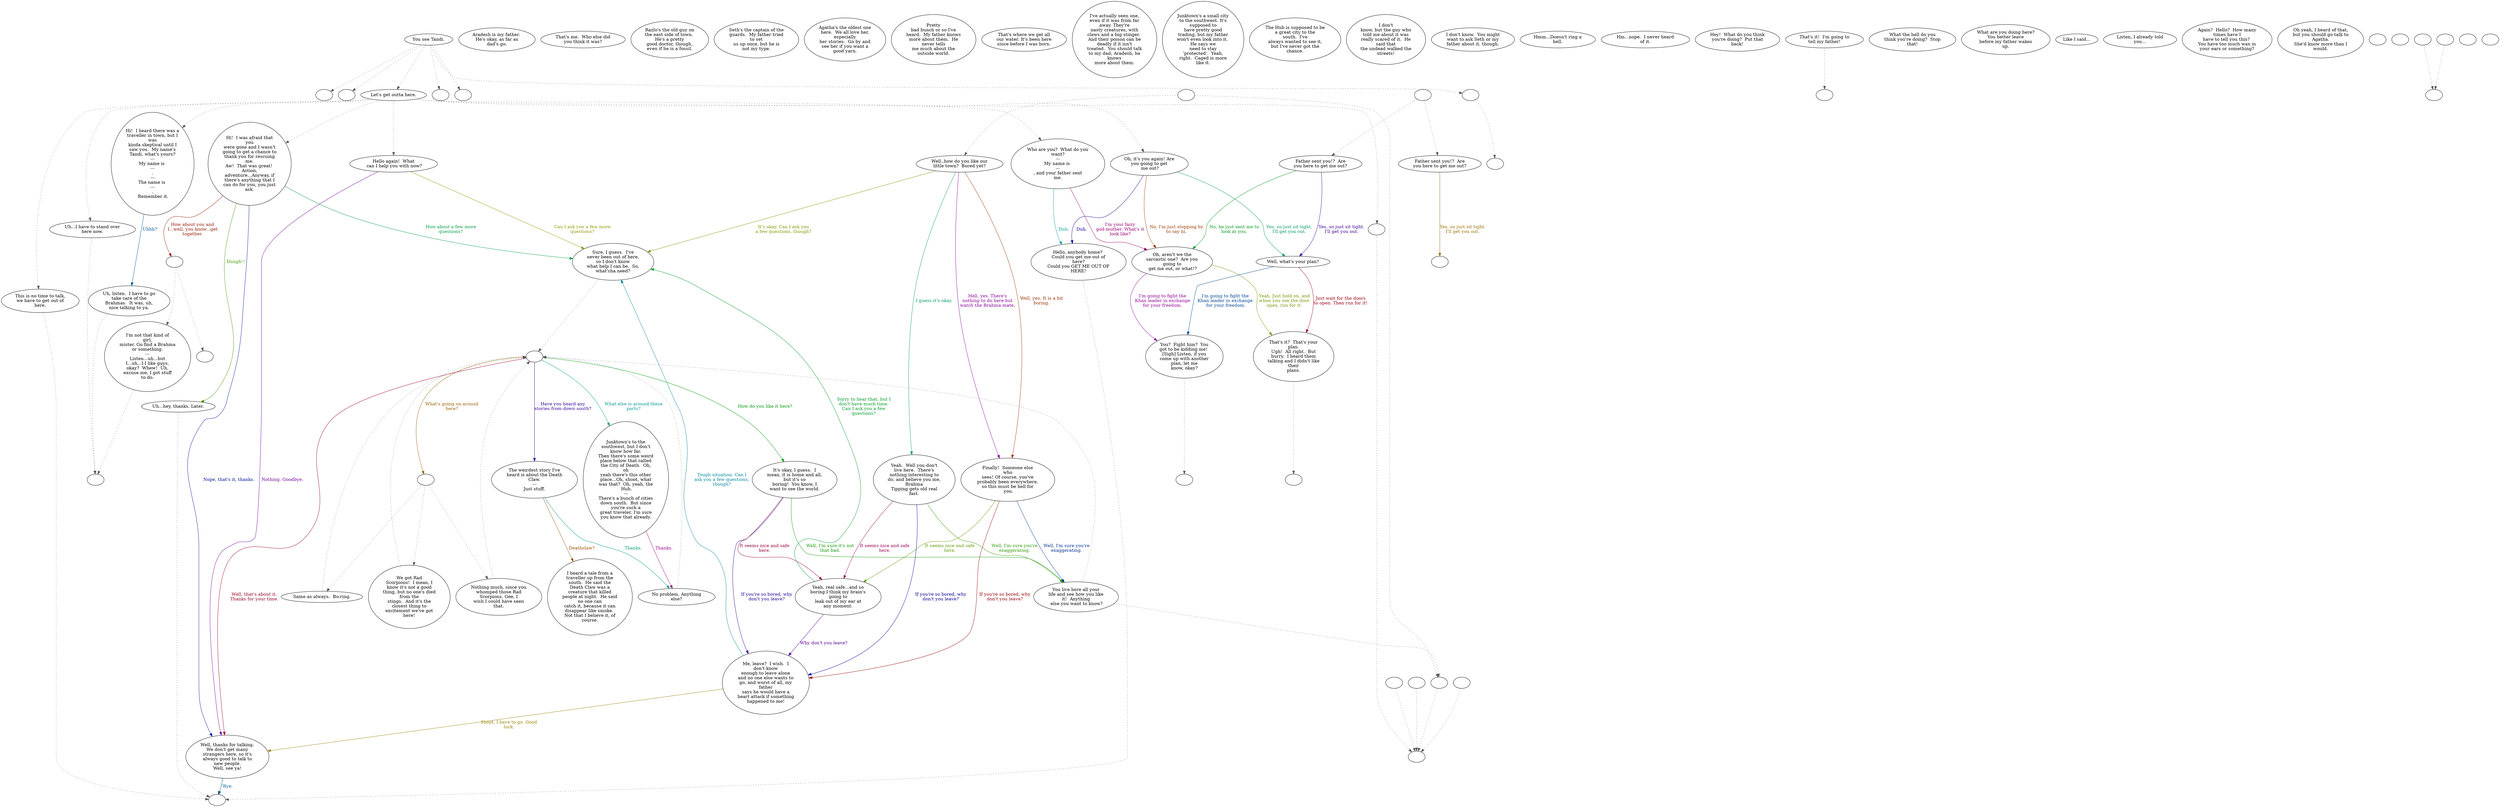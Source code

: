 digraph TANDI {
  "start" [style=filled       fillcolor="#FFFFFF"       color="#000000"]
  "start" -> "map_enter_p_proc" [style=dotted color="#555555"]
  "start" -> "map_update_p_proc" [style=dotted color="#555555"]
  "start" -> "do_dialogue" [style=dotted color="#555555"]
  "start" -> "follow_player" [style=dotted color="#555555"]
  "start" -> "Random_Following" [style=dotted color="#555555"]
  "start" -> "critter_p_proc" [style=dotted color="#555555"]
  "start" [label="You see Tandi."]
  "do_dialogue" [style=filled       fillcolor="#FFFFFF"       color="#000000"]
  "do_dialogue" -> "get_reaction" [style=dotted color="#555555"]
  "do_dialogue" -> "tandi06" [style=dotted color="#555555"]
  "do_dialogue" -> "tandi30" [style=dotted color="#555555"]
  "do_dialogue" -> "tandi43" [style=dotted color="#555555"]
  "do_dialogue" -> "tandi43b" [style=dotted color="#555555"]
  "do_dialogue" -> "tandi36" [style=dotted color="#555555"]
  "do_dialogue" -> "tandi01" [style=dotted color="#555555"]
  "do_dialogue" -> "tandi37" [style=dotted color="#555555"]
  "do_dialogue" [label="Let's get outta here."]
  "tandi00" [style=filled       fillcolor="#FFFFFF"       color="#000000"]
  "tandi00" [label=""]
  "tandi00" -> "tandi15" [label="What else is around these\nparts?" color="#00998D" fontcolor="#00998D"]
  "tandi00" -> "tandi00_1" [label="What's going on around\nhere?" color="#996100" fontcolor="#996100"]
  "tandi00" -> "tandi23" [label="Have you heard any\nstories from down south?" color="#340099" fontcolor="#340099"]
  "tandi00" -> "tandi24" [label="How do you like it here?" color="#009907" fontcolor="#009907"]
  "tandi00" -> "tandi28" [label="Well, that's about it.\nThanks for your time." color="#990025" fontcolor="#990025"]
  "tandi00_1" [style=filled       fillcolor="#FFFFFF"       color="#000000"]
  "tandi00_1" -> "tandi20" [style=dotted color="#555555"]
  "tandi00_1" -> "tandi21" [style=dotted color="#555555"]
  "tandi00_1" -> "tandi22" [style=dotted color="#555555"]
  "tandi00_1" [label=""]
  "tandi01" [style=filled       fillcolor="#FFFFFF"       color="#000000"]
  "tandi01" [label="Hi!  I heard there was a\ntraveller in town, but I\nwas\nkinda skeptical until I\nsaw you.  My name's\nTandi, what's yours?\n---\nMy name is \n---\n.\n---\nThe name is \n---\n.\n Remember it."]
  "tandi01" -> "tandi29" [label="Uhhh?" color="#005299" fontcolor="#005299"]
  "tandi01a" [style=filled       fillcolor="#FFFFFF"       color="#000000"]
  "tandi01a" -> "DownReact" [style=dotted color="#555555"]
  "tandi01a" -> "tandi02" [style=dotted color="#555555"]
  "tandi01a" [label=""]
  "tandi02" [style=filled       fillcolor="#FFFFFF"       color="#000000"]
  "tandi02" [label="Well..how do you like our\nlittle town?  Bored yet?"]
  "tandi02" -> "tandi03" [label="It's okay. Can I ask you\na few questions, though?" color="#7E9900" fontcolor="#7E9900"]
  "tandi02" -> "tandi14" [label="Hell, yes. There's\nnothing to do here but\nwatch the Brahma mate." color="#870099" fontcolor="#870099"]
  "tandi02" -> "tandi04" [label="I guess it's okay." color="#00995A" fontcolor="#00995A"]
  "tandi02" -> "tandi14" [label="Well, yes. It is a bit\nboring." color="#992E00" fontcolor="#992E00"]
  "tandi03" [style=filled       fillcolor="#FFFFFF"       color="#000000"]
  "tandi03" -> "tandi00" [style=dotted color="#555555"]
  "tandi03" [label="Sure, I guess.  I've\nnever been out of here,\nso I don't know\nwhat help I can be.  So,\nwhat'cha need?"]
  "tandi04" [style=filled       fillcolor="#FFFFFF"       color="#000000"]
  "tandi04" [label="Yeah.  Well you don't\nlive here.  There's\nnothing interesting to\ndo, and believe you me,\nBrahma\nTipping gets old real\nfast."]
  "tandi04" -> "tandi05" [label="If you're so bored, why\ndon't you leave?" color="#010099" fontcolor="#010099"]
  "tandi04" -> "tandi12" [label="Well, I'm sure you're\nexaggerating." color="#2C9900" fontcolor="#2C9900"]
  "tandi04" -> "tandi13" [label="It seems nice and safe\nhere." color="#990058" fontcolor="#990058"]
  "tandi05" [style=filled       fillcolor="#FFFFFF"       color="#000000"]
  "tandi05" [label="Me, leave?  I wish.  I\ndon't know\nenough to leave alone\nand no one else wants to\ngo, and worst of all, my\nfather\nsays he would have a\nheart attack if something\nhappened to me!"]
  "tandi05" -> "tandi03" [label="Tough situation. Can I\nask you a few questions,\nthough?" color="#008599" fontcolor="#008599"]
  "tandi05" -> "tandi28" [label="Shoot, I have to go. Good\nluck." color="#998000" fontcolor="#998000"]
  "tandi06" [style=filled       fillcolor="#FFFFFF"       color="#000000"]
  "tandi06" -> "tandix2" [style=dotted color="#555555"]
  "tandi06" [label="Uh...I have to stand over\nhere now."]
  "tandi12" [style=filled       fillcolor="#FFFFFF"       color="#000000"]
  "tandi12" -> "DownReact" [style=dotted color="#555555"]
  "tandi12" -> "tandi00" [style=dotted color="#555555"]
  "tandi12" [label="You live here all your\nlife and see how you like\nit!  Anything\n else you want to know?"]
  "tandi13" [style=filled       fillcolor="#FFFFFF"       color="#000000"]
  "tandi13" [label="Yeah, real safe...and so\nboring I think my brain's\ngoing to\nleak out of my ear at\nany moment."]
  "tandi13" -> "tandi05" [label="Why don't you leave?" color="#540099" fontcolor="#540099"]
  "tandi13" -> "tandi03" [label="Sorry to hear that, but I\ndon't have much time.\nCan I ask you a few\nquestions?" color="#009927" fontcolor="#009927"]
  "tandi14" [style=filled       fillcolor="#FFFFFF"       color="#000000"]
  "tandi14" [label="Finally!  Someone else\nwho\nsees! Of course, you've\nprobably been everywhere,\nso this must be hell for\n you."]
  "tandi14" -> "tandi05" [label="If you're so bored, why\ndon't you leave?" color="#990006" fontcolor="#990006"]
  "tandi14" -> "tandi12" [label="Well, I'm sure you're\nexaggerating." color="#003299" fontcolor="#003299"]
  "tandi14" -> "tandi13" [label="It seems nice and safe\nhere." color="#5F9900" fontcolor="#5F9900"]
  "tandi15" [style=filled       fillcolor="#FFFFFF"       color="#000000"]
  "tandi15" [label="Junktown's to the\nsouthwest, but I don't\nknow how far.\nThen there's some weird\nplace below that called\nthe City of Death.  Oh,\noh\nyeah there's this other\nplace...Oh, shoot, what\nwas that?  Oh, yeah, the\n Hub.\n---\nThere's a bunch of cities\ndown south.  But since\nyou're such a\ngreat traveler, I'm sure\nyou know that already."]
  "tandi15" -> "tandi16" [label="Thanks." color="#99008B" fontcolor="#99008B"]
  "tandi16" [style=filled       fillcolor="#FFFFFF"       color="#000000"]
  "tandi16" -> "tandi00" [style=dotted color="#555555"]
  "tandi16" [label="No problem. Anything\nelse?"]
  "tandi20" [style=filled       fillcolor="#FFFFFF"       color="#000000"]
  "tandi20" -> "tandi00" [style=dotted color="#555555"]
  "tandi20" [label="We got Rad\nScorpions!  I mean, I\nknow it's not a good\nthing, but no one's died\nfrom the\nstings.  And it's the\nclosest thing to\nexcitement we've got\nhere!"]
  "tandi21" [style=filled       fillcolor="#FFFFFF"       color="#000000"]
  "tandi21" -> "tandi00" [style=dotted color="#555555"]
  "tandi21" [label="Nothing much, since you\nwhomped those Rad\nScorpions. Gee, I\nwish I could have seen\nthat."]
  "tandi22" [style=filled       fillcolor="#FFFFFF"       color="#000000"]
  "tandi22" -> "tandi00" [style=dotted color="#555555"]
  "tandi22" [label="Same as always.  Bo-ring."]
  "tandi23" [style=filled       fillcolor="#FFFFFF"       color="#000000"]
  "tandi23" [label="The weirdest story I've\nheard is about the Death\nClaw.\n---\nJust stuff."]
  "tandi23" -> "tandi16" [label="Thanks." color="#00997A" fontcolor="#00997A"]
  "tandi23" -> "tandi52" [label="Deathclaw?" color="#994D00" fontcolor="#994D00"]
  "tandi24" [style=filled       fillcolor="#FFFFFF"       color="#000000"]
  "tandi24" [label="It's okay, I guess.  I\nmean, it is home and all,\nbut it's so\nboring!  You know, I\nwant to see the world."]
  "tandi24" -> "tandi05" [label="If you're so bored, why\ndon't you leave?" color="#210099" fontcolor="#210099"]
  "tandi24" -> "tandi12" [label="Well, I'm sure it's not\nthat bad." color="#0C9900" fontcolor="#0C9900"]
  "tandi24" -> "tandi13" [label="It seems nice and safe\nhere." color="#990039" fontcolor="#990039"]
  "tandi27" [style=filled       fillcolor="#FFFFFF"       color="#000000"]
  "tandi27" -> "tandix2" [style=dotted color="#555555"]
  "tandi27" [label="I'm not that kind of\ngirl,\nmister. Go find a Brahma\nor something.\n---\nListen...uh...but\nI...uh...I-I like guys,\nokay?  Whew!  Uh,\nexcuse me, I got stuff\nto do."]
  "tandi28" [style=filled       fillcolor="#FFFFFF"       color="#000000"]
  "tandi28" -> "tandix" [style=dotted color="#555555"]
  "tandi28" [label="Well, thanks for talking.\nWe don't get many\nstrangers here, so it's\nalways good to talk to\nnew people.\n Well, see ya! "]
  "tandi28" -> "tandix" [label="'Bye." color="#006599" fontcolor="#006599"]
  "tandi29" [style=filled       fillcolor="#FFFFFF"       color="#000000"]
  "tandi29" -> "tandix2" [style=dotted color="#555555"]
  "tandi29" [label="Uh, listen.  I have to go\ntake care of the\nBrahmas.  It was, uh,\nnice talking to ya."]
  "tandi30" [style=filled       fillcolor="#FFFFFF"       color="#000000"]
  "tandi30" [label="Hello again!  What\n can I help you with now?"]
  "tandi30" -> "tandi03" [label="Can I ask you a few more\nquestions?" color="#929900" fontcolor="#929900"]
  "tandi30" -> "tandi28" [label="Nothing. Goodbye." color="#730099" fontcolor="#730099"]
  "tandi35" [style=filled       fillcolor="#FFFFFF"       color="#000000"]
  "tandi35" -> "tandix" [style=dotted color="#555555"]
  "tandi35" [label="Uh...hey, thanks. Later."]
  "tandi36" [style=filled       fillcolor="#FFFFFF"       color="#000000"]
  "tandi36" [label="Hi!  I was afraid that\nyou\nwere gone and I wasn't\ngoing to get a chance to\nthank you for rescuing\nme.\nAw!  That was great! \nAction,\nadventure...Anyway, if\nthere's anything that I\ncan do for you, you just\nask."]
  "tandi36" -> "tandi03" [label="How about a few more\nquestions?" color="#009947" fontcolor="#009947"]
  "tandi36" -> "tandi36a" [label="How about you and\nI...well, you know...get\ntogether." color="#991A00" fontcolor="#991A00"]
  "tandi36" -> "tandi28" [label="Nope, that's it, thanks." color="#001399" fontcolor="#001399"]
  "tandi36" -> "tandi35" [label="Dungh!!" color="#3F9900" fontcolor="#3F9900"]
  "tandi36a" [style=filled       fillcolor="#FFFFFF"       color="#000000"]
  "tandi36a" -> "BottomReact" [style=dotted color="#555555"]
  "tandi36a" -> "tandi27" [style=dotted color="#555555"]
  "tandi36a" [label=""]
  "tandi37" [style=filled       fillcolor="#FFFFFF"       color="#000000"]
  "tandi37" [label="Who are you?  What do you\nwant?\n---\nMy name is \n---\n, and your father sent\nme."]
  "tandi37" -> "tandi42" [label="I'm your fairy\ngod-mother. What's it\nlook like?" color="#99006C" fontcolor="#99006C"]
  "tandi37" -> "tandi43a" [label="Duh." color="#009999" fontcolor="#009999"]
  "tandi38" [style=filled       fillcolor="#FFFFFF"       color="#000000"]
  "tandi38" -> "tandi38a" [style=dotted color="#555555"]
  "tandi38" -> "tandi38b" [style=dotted color="#555555"]
  "tandi38" [label=""]
  "tandi38a" [style=filled       fillcolor="#FFFFFF"       color="#000000"]
  "tandi38a" [label="Father sent you!?  Are\nyou here to get me out?"]
  "tandi38a" -> "tandiend" [label="Yes, so just sit tight.\nI'll get you out." color="#996D00" fontcolor="#996D00"]
  "tandi38b" [style=filled       fillcolor="#FFFFFF"       color="#000000"]
  "tandi38b" [label="Father sent you!?  Are\nyou here to get me out?"]
  "tandi38b" -> "tandi39" [label="Yes, so just sit tight.\nI'll get you out." color="#400099" fontcolor="#400099"]
  "tandi38b" -> "tandi42" [label="No, he just sent me to\nlook at you." color="#009914" fontcolor="#009914"]
  "tandi39" [style=filled       fillcolor="#FFFFFF"       color="#000000"]
  "tandi39" [label="Well, what's your plan?"]
  "tandi39" -> "tandi40" [label="Just wait for the doors\nto open. Then run for it!" color="#990019" fontcolor="#990019"]
  "tandi39" -> "tandi41" [label="I'm going to fight the\nKhan leader in exchange\n for your freedom." color="#004699" fontcolor="#004699"]
  "tandi40" [style=filled       fillcolor="#FFFFFF"       color="#000000"]
  "tandi40" -> "tandix3" [style=dotted color="#555555"]
  "tandi40" [label="That's it?  That's your\nplan.\nUgh!  All right.  But\nhurry.  I heard them\ntalking and I didn't like\ntheir\n plans. "]
  "tandi41" [style=filled       fillcolor="#FFFFFF"       color="#000000"]
  "tandi41" -> "tandix4" [style=dotted color="#555555"]
  "tandi41" [label="You?  Fight him?  You\ngot to be kidding me! \n[Sigh] Listen, if you\ncome up with another\nplan, let me\n know, okay? "]
  "tandi42" [style=filled       fillcolor="#FFFFFF"       color="#000000"]
  "tandi42" [label="Oh, aren't we the\nsarcastic one?  Are you\ngoing to\n get me out, or what!?"]
  "tandi42" -> "tandi40" [label="Yeah. Just hold on, and\nwhen you see the door\nopen, run for it." color="#729900" fontcolor="#729900"]
  "tandi42" -> "tandi41" [label="I'm going to fight the\nKhan leader in exchange\nfor your freedom." color="#930099" fontcolor="#930099"]
  "tandi43" [style=filled       fillcolor="#FFFFFF"       color="#000000"]
  "tandi43" [label="Oh, it's you again! Are\nyou going to get\n me out?"]
  "tandi43" -> "tandi39" [label="Yes, so just sit tight.\nI'll get you out." color="#009966" fontcolor="#009966"]
  "tandi43" -> "tandi42" [label="No, I'm just stopping by\nto say hi." color="#993A00" fontcolor="#993A00"]
  "tandi43" -> "tandi43a" [label="Duh." color="#0D0099" fontcolor="#0D0099"]
  "tandi43a" [style=filled       fillcolor="#FFFFFF"       color="#000000"]
  "tandi43a" -> "tandix" [style=dotted color="#555555"]
  "tandi43a" [label="Hello, anybody home? \nCould you get me out of\nhere?\nCould you GET ME OUT OF\nHERE!"]
  "tandi43b" [style=filled       fillcolor="#FFFFFF"       color="#000000"]
  "tandi43b" -> "tandix" [style=dotted color="#555555"]
  "tandi43b" [label="This is no time to talk,\nwe have to get out of\nhere."]
  "tandi44" [style=filled       fillcolor="#FFFFFF"       color="#000000"]
  "tandi44" [label="Aradesh is my father. \nHe's okay, as far as\ndad's go."]
  "tandi45" [style=filled       fillcolor="#FFFFFF"       color="#000000"]
  "tandi45" [label="That's me.  Who else did\nyou think it was?"]
  "tandi46" [style=filled       fillcolor="#FFFFFF"       color="#000000"]
  "tandi46" [label="Razlo's the old guy on\nthe east side of town. \nHe's a pretty\ngood doctor, though,\neven if he is a fossil."]
  "tandi47" [style=filled       fillcolor="#FFFFFF"       color="#000000"]
  "tandi47" [label="Seth's the captain of the\nguards.  My father tried\nto set\nus up once, but he is\nnot my type."]
  "tandi48" [style=filled       fillcolor="#FFFFFF"       color="#000000"]
  "tandi48" [label="Agatha's the oldest one\nhere.  We all love her,\nespecially\nher stories.  Go by and\nsee her if you want a\ngood yarn."]
  "tandi49" [style=filled       fillcolor="#FFFFFF"       color="#000000"]
  "tandi49" [label="Pretty\nbad bunch or so I've\nheard.  My father knows\nmore about them.  He\nnever tells\nme much about the\noutside world."]
  "tandi50" [style=filled       fillcolor="#FFFFFF"       color="#000000"]
  "tandi50" [label="That's where we get all\nour water. It's been here\nsince before I was born."]
  "tandi51" [style=filled       fillcolor="#FFFFFF"       color="#000000"]
  "tandi51" [label="I've actually seen one,\neven if it was from far\naway. They're\nnasty creatures, with\nclaws and a big stinger. \nAnd their poison can be\ndeadly if it isn't\ntreated.  You should talk\nto my dad, Aradesh, he\nknows\n more about them. "]
  "tandi52" [style=filled       fillcolor="#FFFFFF"       color="#000000"]
  "tandi52" [label="I heard a tale from a\ntraveller up from the\nsouth.  He said the\nDeath Claw was a\ncreature that killed\npeople at night.  He said\nno one can\ncatch it, because it can\ndisappear like smoke. \nNot that I believe it, of\ncourse."]
  "tandi53" [style=filled       fillcolor="#FFFFFF"       color="#000000"]
  "tandi53" [label="Junktown's a small city\nto the southwest. It's\nsupposed to\nhave pretty good\ntrading, but my father\nwon't even look into it. \nHe says we\nneed to stay\n'protected'.  Yeah,\nright.  Caged is more\nlike it."]
  "tandi54" [style=filled       fillcolor="#FFFFFF"       color="#000000"]
  "tandi54" [label="The Hub is supposed to be\na great city to the\nsouth.  I've\nalways wanted to see it,\nbut I've never got the\nchance."]
  "tandi55" [style=filled       fillcolor="#FFFFFF"       color="#000000"]
  "tandi55" [label="I don't\nknow, but the guy who\ntold me about it was\nreally scared of it.  He\nsaid that\nthe undead walked the\nstreets!"]
  "tandi62" [style=filled       fillcolor="#FFFFFF"       color="#000000"]
  "tandi62" [label="I don't know.  You might\nwant to ask Seth or my\nfather about it, though."]
  "tandi63" [style=filled       fillcolor="#FFFFFF"       color="#000000"]
  "tandi63" [label="Hmm...Doesn't ring a\nbell."]
  "tandi64" [style=filled       fillcolor="#FFFFFF"       color="#000000"]
  "tandi64" [label="Hm...nope.  I never heard\nof it."]
  "tandi65" [style=filled       fillcolor="#FFFFFF"       color="#000000"]
  "tandi65" [label="Hey!  What do you think\nyou're doing?  Put that\nback!"]
  "tandi66" [style=filled       fillcolor="#FFFFFF"       color="#000000"]
  "tandi66" -> "tandix5" [style=dotted color="#555555"]
  "tandi66" [label="That's it!  I'm going to\ntell my father!"]
  "tandi67" [style=filled       fillcolor="#FFFFFF"       color="#000000"]
  "tandi67" [label="What the hell do you\nthink you're doing?  Stop\nthat!"]
  "tandi68" [style=filled       fillcolor="#FFFFFF"       color="#000000"]
  "tandi68" [label="What are you doing here?\nYou better leave\nbefore my father wakes\nup."]
  "tandi69" [style=filled       fillcolor="#FFFFFF"       color="#000000"]
  "tandi69" [label="Like I said..."]
  "tandi70" [style=filled       fillcolor="#FFFFFF"       color="#000000"]
  "tandi70" [label="Listen, I already told\nyou..."]
  "tandi71" [style=filled       fillcolor="#FFFFFF"       color="#000000"]
  "tandi71" [label="Again?  Hello?  How many\ntimes have I\nhave to tell you this? \nYou have too much wax in\nyour ears or something?"]
  "tandi72" [style=filled       fillcolor="#FFFFFF"       color="#000000"]
  "tandi72" [label="Oh yeah, I heard of that,\nbut you should go talk to\nAgatha.\nShe'd know more than I\nwould."]
  "tandix" [style=filled       fillcolor="#FFFFFF"       color="#000000"]
  "tandix" [label=""]
  "tandixx" [style=filled       fillcolor="#FFFFFF"       color="#000000"]
  "tandixx" [label=""]
  "tandix1" [style=filled       fillcolor="#FFFFFF"       color="#000000"]
  "tandix1" [label=""]
  "tandix2" [style=filled       fillcolor="#FFFFFF"       color="#000000"]
  "tandix2" [label=""]
  "tandix3" [style=filled       fillcolor="#FFFFFF"       color="#000000"]
  "tandix3" [label=""]
  "tandix4" [style=filled       fillcolor="#FFFFFF"       color="#000000"]
  "tandix4" [label=""]
  "tandix5" [style=filled       fillcolor="#FFFFFF"       color="#000000"]
  "tandix5" [label=""]
  "tandiend" [style=filled       fillcolor="#FFFFFF"       color="#000000"]
  "tandiend" [label=""]
  "TandiSchedule" [style=filled       fillcolor="#FFFFFF"       color="#000000"]
  "TandiSchedule" [label=""]
  "follow_player" [style=filled       fillcolor="#FFFFFF"       color="#000000"]
  "follow_player" [label=""]
  "Random_Following" [style=filled       fillcolor="#FFFFFF"       color="#000000"]
  "Random_Following" [label=""]
  "map_update_p_proc" [style=filled       fillcolor="#FFFFFF"       color="#000000"]
  "map_update_p_proc" [label=""]
  "map_enter_p_proc" [style=filled       fillcolor="#FFFFFF"       color="#000000"]
  "map_enter_p_proc" [label=""]
  "critter_p_proc" [style=filled       fillcolor="#FFFFFF"       color="#000000"]
  "critter_p_proc" -> "TandiSchedule" [style=dotted color="#555555"]
  "critter_p_proc" [label=""]
  "get_reaction" [style=filled       fillcolor="#FFFFFF"       color="#000000"]
  "get_reaction" -> "ReactToLevel" [style=dotted color="#555555"]
  "get_reaction" [label=""]
  "ReactToLevel" [style=filled       fillcolor="#FFFFFF"       color="#000000"]
  "ReactToLevel" [label=""]
  "LevelToReact" [style=filled       fillcolor="#FFFFFF"       color="#000000"]
  "LevelToReact" [label=""]
  "UpReact" [style=filled       fillcolor="#FFFFFF"       color="#000000"]
  "UpReact" -> "ReactToLevel" [style=dotted color="#555555"]
  "UpReact" [label=""]
  "DownReact" [style=filled       fillcolor="#FFFFFF"       color="#000000"]
  "DownReact" -> "ReactToLevel" [style=dotted color="#555555"]
  "DownReact" [label=""]
  "BottomReact" [style=filled       fillcolor="#FFFFFF"       color="#000000"]
  "BottomReact" [label=""]
  "TopReact" [style=filled       fillcolor="#FFFFFF"       color="#000000"]
  "TopReact" [label=""]
  "BigUpReact" [style=filled       fillcolor="#FFFFFF"       color="#000000"]
  "BigUpReact" -> "ReactToLevel" [style=dotted color="#555555"]
  "BigUpReact" [label=""]
  "BigDownReact" [style=filled       fillcolor="#FFFFFF"       color="#000000"]
  "BigDownReact" -> "ReactToLevel" [style=dotted color="#555555"]
  "BigDownReact" [label=""]
  "UpReactLevel" [style=filled       fillcolor="#FFFFFF"       color="#000000"]
  "UpReactLevel" -> "LevelToReact" [style=dotted color="#555555"]
  "UpReactLevel" [label=""]
  "DownReactLevel" [style=filled       fillcolor="#FFFFFF"       color="#000000"]
  "DownReactLevel" -> "LevelToReact" [style=dotted color="#555555"]
  "DownReactLevel" [label=""]
  "Goodbyes" [style=filled       fillcolor="#FFFFFF"       color="#000000"]
  "Goodbyes" [label=""]
}